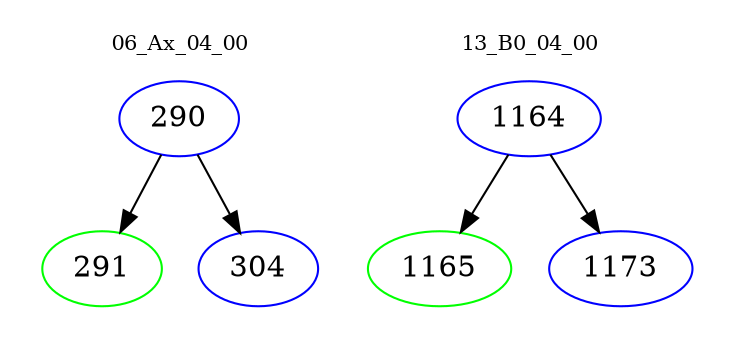 digraph{
subgraph cluster_0 {
color = white
label = "06_Ax_04_00";
fontsize=10;
T0_290 [label="290", color="blue"]
T0_290 -> T0_291 [color="black"]
T0_291 [label="291", color="green"]
T0_290 -> T0_304 [color="black"]
T0_304 [label="304", color="blue"]
}
subgraph cluster_1 {
color = white
label = "13_B0_04_00";
fontsize=10;
T1_1164 [label="1164", color="blue"]
T1_1164 -> T1_1165 [color="black"]
T1_1165 [label="1165", color="green"]
T1_1164 -> T1_1173 [color="black"]
T1_1173 [label="1173", color="blue"]
}
}
